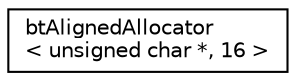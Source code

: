 digraph "Graphical Class Hierarchy"
{
  edge [fontname="Helvetica",fontsize="10",labelfontname="Helvetica",labelfontsize="10"];
  node [fontname="Helvetica",fontsize="10",shape=record];
  rankdir="LR";
  Node1 [label="btAlignedAllocator\l\< unsigned char *, 16 \>",height=0.2,width=0.4,color="black", fillcolor="white", style="filled",URL="$classbt_aligned_allocator.html"];
}
